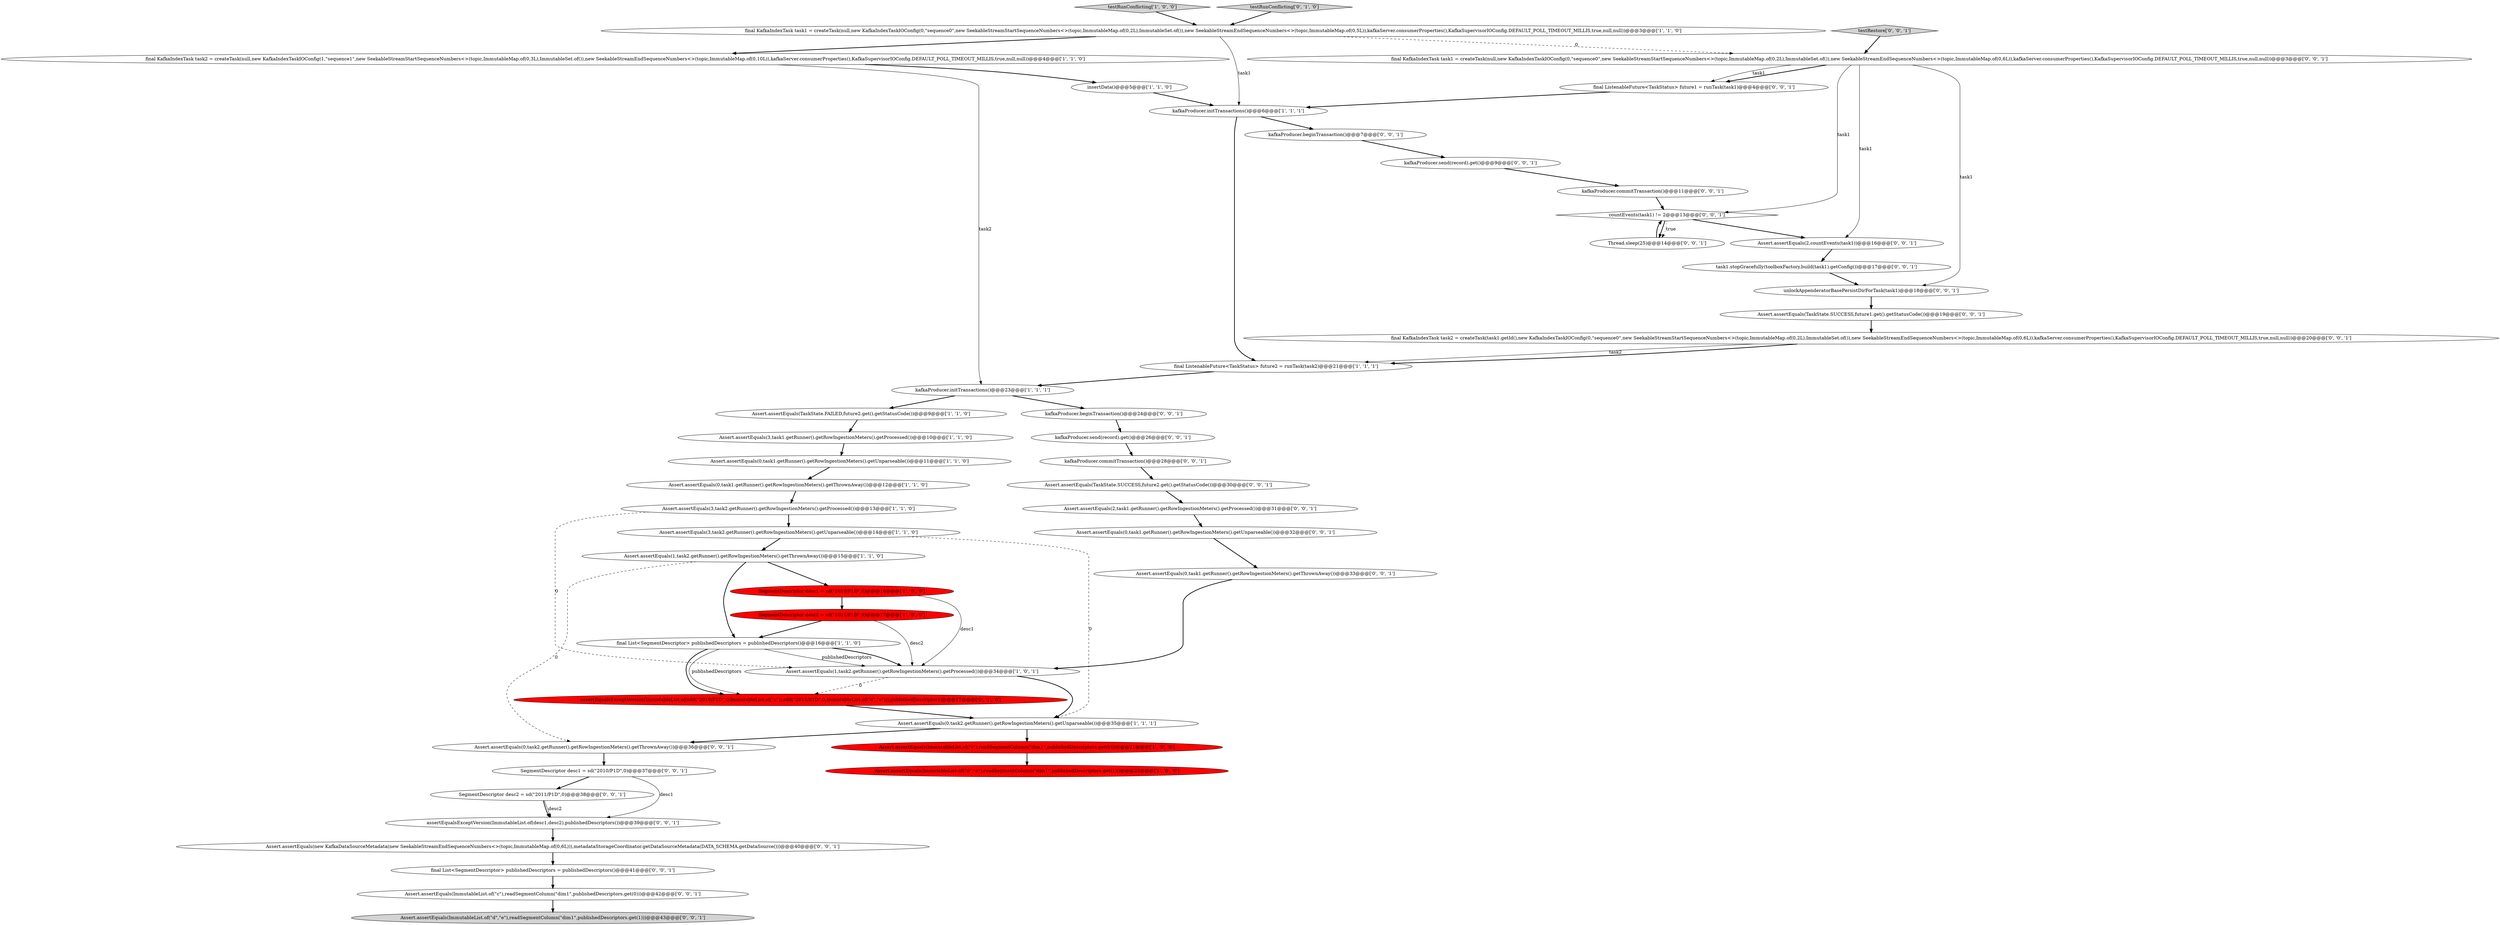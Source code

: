 digraph {
35 [style = filled, label = "final ListenableFuture<TaskStatus> future1 = runTask(task1)@@@4@@@['0', '0', '1']", fillcolor = white, shape = ellipse image = "AAA0AAABBB3BBB"];
32 [style = filled, label = "Thread.sleep(25)@@@14@@@['0', '0', '1']", fillcolor = white, shape = ellipse image = "AAA0AAABBB3BBB"];
0 [style = filled, label = "Assert.assertEquals(0,task2.getRunner().getRowIngestionMeters().getUnparseable())@@@35@@@['1', '1', '1']", fillcolor = white, shape = ellipse image = "AAA0AAABBB1BBB"];
4 [style = filled, label = "Assert.assertEquals(0,task1.getRunner().getRowIngestionMeters().getThrownAway())@@@12@@@['1', '1', '0']", fillcolor = white, shape = ellipse image = "AAA0AAABBB1BBB"];
20 [style = filled, label = "final KafkaIndexTask task1 = createTask(null,new KafkaIndexTaskIOConfig(0,\"sequence0\",new SeekableStreamStartSequenceNumbers<>(topic,ImmutableMap.of(0,2L),ImmutableSet.of()),new SeekableStreamEndSequenceNumbers<>(topic,ImmutableMap.of(0,5L)),kafkaServer.consumerProperties(),KafkaSupervisorIOConfig.DEFAULT_POLL_TIMEOUT_MILLIS,true,null,null))@@@3@@@['1', '1', '0']", fillcolor = white, shape = ellipse image = "AAA0AAABBB1BBB"];
23 [style = filled, label = "SegmentDescriptor desc2 = sd(\"2011/P1D\",0)@@@38@@@['0', '0', '1']", fillcolor = white, shape = ellipse image = "AAA0AAABBB3BBB"];
30 [style = filled, label = "kafkaProducer.commitTransaction()@@@28@@@['0', '0', '1']", fillcolor = white, shape = ellipse image = "AAA0AAABBB3BBB"];
36 [style = filled, label = "final List<SegmentDescriptor> publishedDescriptors = publishedDescriptors()@@@41@@@['0', '0', '1']", fillcolor = white, shape = ellipse image = "AAA0AAABBB3BBB"];
37 [style = filled, label = "Assert.assertEquals(2,countEvents(task1))@@@16@@@['0', '0', '1']", fillcolor = white, shape = ellipse image = "AAA0AAABBB3BBB"];
45 [style = filled, label = "countEvents(task1) != 2@@@13@@@['0', '0', '1']", fillcolor = white, shape = diamond image = "AAA0AAABBB3BBB"];
17 [style = filled, label = "Assert.assertEquals(3,task2.getRunner().getRowIngestionMeters().getUnparseable())@@@14@@@['1', '1', '0']", fillcolor = white, shape = ellipse image = "AAA0AAABBB1BBB"];
46 [style = filled, label = "SegmentDescriptor desc1 = sd(\"2010/P1D\",0)@@@37@@@['0', '0', '1']", fillcolor = white, shape = ellipse image = "AAA0AAABBB3BBB"];
16 [style = filled, label = "Assert.assertEquals(0,task1.getRunner().getRowIngestionMeters().getUnparseable())@@@11@@@['1', '1', '0']", fillcolor = white, shape = ellipse image = "AAA0AAABBB1BBB"];
9 [style = filled, label = "testRunConflicting['1', '0', '0']", fillcolor = lightgray, shape = diamond image = "AAA0AAABBB1BBB"];
48 [style = filled, label = "unlockAppenderatorBasePersistDirForTask(task1)@@@18@@@['0', '0', '1']", fillcolor = white, shape = ellipse image = "AAA0AAABBB3BBB"];
42 [style = filled, label = "Assert.assertEquals(ImmutableList.of(\"c\"),readSegmentColumn(\"dim1\",publishedDescriptors.get(0)))@@@42@@@['0', '0', '1']", fillcolor = white, shape = ellipse image = "AAA0AAABBB3BBB"];
50 [style = filled, label = "Assert.assertEquals(new KafkaDataSourceMetadata(new SeekableStreamEndSequenceNumbers<>(topic,ImmutableMap.of(0,6L))),metadataStorageCoordinator.getDataSourceMetadata(DATA_SCHEMA.getDataSource()))@@@40@@@['0', '0', '1']", fillcolor = white, shape = ellipse image = "AAA0AAABBB3BBB"];
39 [style = filled, label = "kafkaProducer.commitTransaction()@@@11@@@['0', '0', '1']", fillcolor = white, shape = ellipse image = "AAA0AAABBB3BBB"];
1 [style = filled, label = "final List<SegmentDescriptor> publishedDescriptors = publishedDescriptors()@@@16@@@['1', '1', '0']", fillcolor = white, shape = ellipse image = "AAA0AAABBB1BBB"];
47 [style = filled, label = "Assert.assertEquals(0,task1.getRunner().getRowIngestionMeters().getUnparseable())@@@32@@@['0', '0', '1']", fillcolor = white, shape = ellipse image = "AAA0AAABBB3BBB"];
8 [style = filled, label = "kafkaProducer.initTransactions()@@@6@@@['1', '1', '1']", fillcolor = white, shape = ellipse image = "AAA0AAABBB1BBB"];
18 [style = filled, label = "Assert.assertEquals(ImmutableList.of(\"d\",\"e\"),readSegmentColumn(\"dim1\",publishedDescriptors.get(1)))@@@22@@@['1', '0', '0']", fillcolor = red, shape = ellipse image = "AAA1AAABBB1BBB"];
3 [style = filled, label = "Assert.assertEquals(3,task1.getRunner().getRowIngestionMeters().getProcessed())@@@10@@@['1', '1', '0']", fillcolor = white, shape = ellipse image = "AAA0AAABBB1BBB"];
44 [style = filled, label = "assertEqualsExceptVersion(ImmutableList.of(desc1,desc2),publishedDescriptors())@@@39@@@['0', '0', '1']", fillcolor = white, shape = ellipse image = "AAA0AAABBB3BBB"];
40 [style = filled, label = "kafkaProducer.send(record).get()@@@26@@@['0', '0', '1']", fillcolor = white, shape = ellipse image = "AAA0AAABBB3BBB"];
29 [style = filled, label = "Assert.assertEquals(TaskState.SUCCESS,future1.get().getStatusCode())@@@19@@@['0', '0', '1']", fillcolor = white, shape = ellipse image = "AAA0AAABBB3BBB"];
26 [style = filled, label = "kafkaProducer.send(record).get()@@@9@@@['0', '0', '1']", fillcolor = white, shape = ellipse image = "AAA0AAABBB3BBB"];
25 [style = filled, label = "Assert.assertEquals(TaskState.SUCCESS,future2.get().getStatusCode())@@@30@@@['0', '0', '1']", fillcolor = white, shape = ellipse image = "AAA0AAABBB3BBB"];
11 [style = filled, label = "Assert.assertEquals(TaskState.FAILED,future2.get().getStatusCode())@@@9@@@['1', '1', '0']", fillcolor = white, shape = ellipse image = "AAA0AAABBB1BBB"];
2 [style = filled, label = "Assert.assertEquals(ImmutableList.of(\"c\"),readSegmentColumn(\"dim1\",publishedDescriptors.get(0)))@@@21@@@['1', '0', '0']", fillcolor = red, shape = ellipse image = "AAA1AAABBB1BBB"];
21 [style = filled, label = "assertEqualsExceptVersion(ImmutableList.of(sdd(\"2010/P1D\",0,ImmutableList.of(\"c\")),sdd(\"2011/P1D\",0,ImmutableList.of(\"d\",\"e\"))),publishedDescriptors)@@@17@@@['0', '1', '0']", fillcolor = red, shape = ellipse image = "AAA1AAABBB2BBB"];
10 [style = filled, label = "kafkaProducer.initTransactions()@@@23@@@['1', '1', '1']", fillcolor = white, shape = ellipse image = "AAA0AAABBB1BBB"];
12 [style = filled, label = "Assert.assertEquals(1,task2.getRunner().getRowIngestionMeters().getThrownAway())@@@15@@@['1', '1', '0']", fillcolor = white, shape = ellipse image = "AAA0AAABBB1BBB"];
6 [style = filled, label = "final KafkaIndexTask task2 = createTask(null,new KafkaIndexTaskIOConfig(1,\"sequence1\",new SeekableStreamStartSequenceNumbers<>(topic,ImmutableMap.of(0,3L),ImmutableSet.of()),new SeekableStreamEndSequenceNumbers<>(topic,ImmutableMap.of(0,10L)),kafkaServer.consumerProperties(),KafkaSupervisorIOConfig.DEFAULT_POLL_TIMEOUT_MILLIS,true,null,null))@@@4@@@['1', '1', '0']", fillcolor = white, shape = ellipse image = "AAA0AAABBB1BBB"];
19 [style = filled, label = "insertData()@@@5@@@['1', '1', '0']", fillcolor = white, shape = ellipse image = "AAA0AAABBB1BBB"];
27 [style = filled, label = "task1.stopGracefully(toolboxFactory.build(task1).getConfig())@@@17@@@['0', '0', '1']", fillcolor = white, shape = ellipse image = "AAA0AAABBB3BBB"];
15 [style = filled, label = "Assert.assertEquals(3,task2.getRunner().getRowIngestionMeters().getProcessed())@@@13@@@['1', '1', '0']", fillcolor = white, shape = ellipse image = "AAA0AAABBB1BBB"];
49 [style = filled, label = "final KafkaIndexTask task1 = createTask(null,new KafkaIndexTaskIOConfig(0,\"sequence0\",new SeekableStreamStartSequenceNumbers<>(topic,ImmutableMap.of(0,2L),ImmutableSet.of()),new SeekableStreamEndSequenceNumbers<>(topic,ImmutableMap.of(0,6L)),kafkaServer.consumerProperties(),KafkaSupervisorIOConfig.DEFAULT_POLL_TIMEOUT_MILLIS,true,null,null))@@@3@@@['0', '0', '1']", fillcolor = white, shape = ellipse image = "AAA0AAABBB3BBB"];
13 [style = filled, label = "Assert.assertEquals(1,task2.getRunner().getRowIngestionMeters().getProcessed())@@@34@@@['1', '0', '1']", fillcolor = white, shape = ellipse image = "AAA0AAABBB1BBB"];
43 [style = filled, label = "Assert.assertEquals(0,task2.getRunner().getRowIngestionMeters().getThrownAway())@@@36@@@['0', '0', '1']", fillcolor = white, shape = ellipse image = "AAA0AAABBB3BBB"];
22 [style = filled, label = "testRunConflicting['0', '1', '0']", fillcolor = lightgray, shape = diamond image = "AAA0AAABBB2BBB"];
14 [style = filled, label = "SegmentDescriptor desc1 = sd(\"2010/P1D\",0)@@@16@@@['1', '0', '0']", fillcolor = red, shape = ellipse image = "AAA1AAABBB1BBB"];
28 [style = filled, label = "Assert.assertEquals(0,task1.getRunner().getRowIngestionMeters().getThrownAway())@@@33@@@['0', '0', '1']", fillcolor = white, shape = ellipse image = "AAA0AAABBB3BBB"];
7 [style = filled, label = "final ListenableFuture<TaskStatus> future2 = runTask(task2)@@@21@@@['1', '1', '1']", fillcolor = white, shape = ellipse image = "AAA0AAABBB1BBB"];
34 [style = filled, label = "testRestore['0', '0', '1']", fillcolor = lightgray, shape = diamond image = "AAA0AAABBB3BBB"];
5 [style = filled, label = "SegmentDescriptor desc2 = sd(\"2011/P1D\",0)@@@17@@@['1', '0', '0']", fillcolor = red, shape = ellipse image = "AAA1AAABBB1BBB"];
24 [style = filled, label = "final KafkaIndexTask task2 = createTask(task1.getId(),new KafkaIndexTaskIOConfig(0,\"sequence0\",new SeekableStreamStartSequenceNumbers<>(topic,ImmutableMap.of(0,2L),ImmutableSet.of()),new SeekableStreamEndSequenceNumbers<>(topic,ImmutableMap.of(0,6L)),kafkaServer.consumerProperties(),KafkaSupervisorIOConfig.DEFAULT_POLL_TIMEOUT_MILLIS,true,null,null))@@@20@@@['0', '0', '1']", fillcolor = white, shape = ellipse image = "AAA0AAABBB3BBB"];
31 [style = filled, label = "kafkaProducer.beginTransaction()@@@7@@@['0', '0', '1']", fillcolor = white, shape = ellipse image = "AAA0AAABBB3BBB"];
38 [style = filled, label = "kafkaProducer.beginTransaction()@@@24@@@['0', '0', '1']", fillcolor = white, shape = ellipse image = "AAA0AAABBB3BBB"];
33 [style = filled, label = "Assert.assertEquals(2,task1.getRunner().getRowIngestionMeters().getProcessed())@@@31@@@['0', '0', '1']", fillcolor = white, shape = ellipse image = "AAA0AAABBB3BBB"];
41 [style = filled, label = "Assert.assertEquals(ImmutableList.of(\"d\",\"e\"),readSegmentColumn(\"dim1\",publishedDescriptors.get(1)))@@@43@@@['0', '0', '1']", fillcolor = lightgray, shape = ellipse image = "AAA0AAABBB3BBB"];
32->45 [style = bold, label=""];
42->41 [style = bold, label=""];
21->0 [style = bold, label=""];
8->31 [style = bold, label=""];
37->27 [style = bold, label=""];
49->35 [style = bold, label=""];
7->10 [style = bold, label=""];
25->33 [style = bold, label=""];
48->29 [style = bold, label=""];
34->49 [style = bold, label=""];
23->44 [style = solid, label="desc2"];
47->28 [style = bold, label=""];
0->2 [style = bold, label=""];
4->15 [style = bold, label=""];
0->43 [style = bold, label=""];
5->13 [style = solid, label="desc2"];
1->13 [style = solid, label="publishedDescriptors"];
45->32 [style = bold, label=""];
2->18 [style = bold, label=""];
30->25 [style = bold, label=""];
9->20 [style = bold, label=""];
39->45 [style = bold, label=""];
28->13 [style = bold, label=""];
44->50 [style = bold, label=""];
6->19 [style = bold, label=""];
20->6 [style = bold, label=""];
49->35 [style = solid, label="task1"];
3->16 [style = bold, label=""];
1->21 [style = solid, label="publishedDescriptors"];
49->37 [style = solid, label="task1"];
17->0 [style = dashed, label="0"];
12->1 [style = bold, label=""];
1->13 [style = bold, label=""];
26->39 [style = bold, label=""];
14->13 [style = solid, label="desc1"];
19->8 [style = bold, label=""];
43->46 [style = bold, label=""];
8->7 [style = bold, label=""];
12->43 [style = dashed, label="0"];
5->1 [style = bold, label=""];
31->26 [style = bold, label=""];
15->17 [style = bold, label=""];
20->8 [style = solid, label="task1"];
17->12 [style = bold, label=""];
20->49 [style = dashed, label="0"];
13->21 [style = dashed, label="0"];
33->47 [style = bold, label=""];
22->20 [style = bold, label=""];
11->3 [style = bold, label=""];
1->21 [style = bold, label=""];
50->36 [style = bold, label=""];
24->7 [style = solid, label="task2"];
36->42 [style = bold, label=""];
12->14 [style = bold, label=""];
35->8 [style = bold, label=""];
27->48 [style = bold, label=""];
49->45 [style = solid, label="task1"];
15->13 [style = dashed, label="0"];
40->30 [style = bold, label=""];
45->37 [style = bold, label=""];
16->4 [style = bold, label=""];
6->10 [style = solid, label="task2"];
29->24 [style = bold, label=""];
24->7 [style = bold, label=""];
38->40 [style = bold, label=""];
46->44 [style = solid, label="desc1"];
46->23 [style = bold, label=""];
23->44 [style = bold, label=""];
49->48 [style = solid, label="task1"];
45->32 [style = dotted, label="true"];
10->38 [style = bold, label=""];
13->0 [style = bold, label=""];
14->5 [style = bold, label=""];
10->11 [style = bold, label=""];
}
